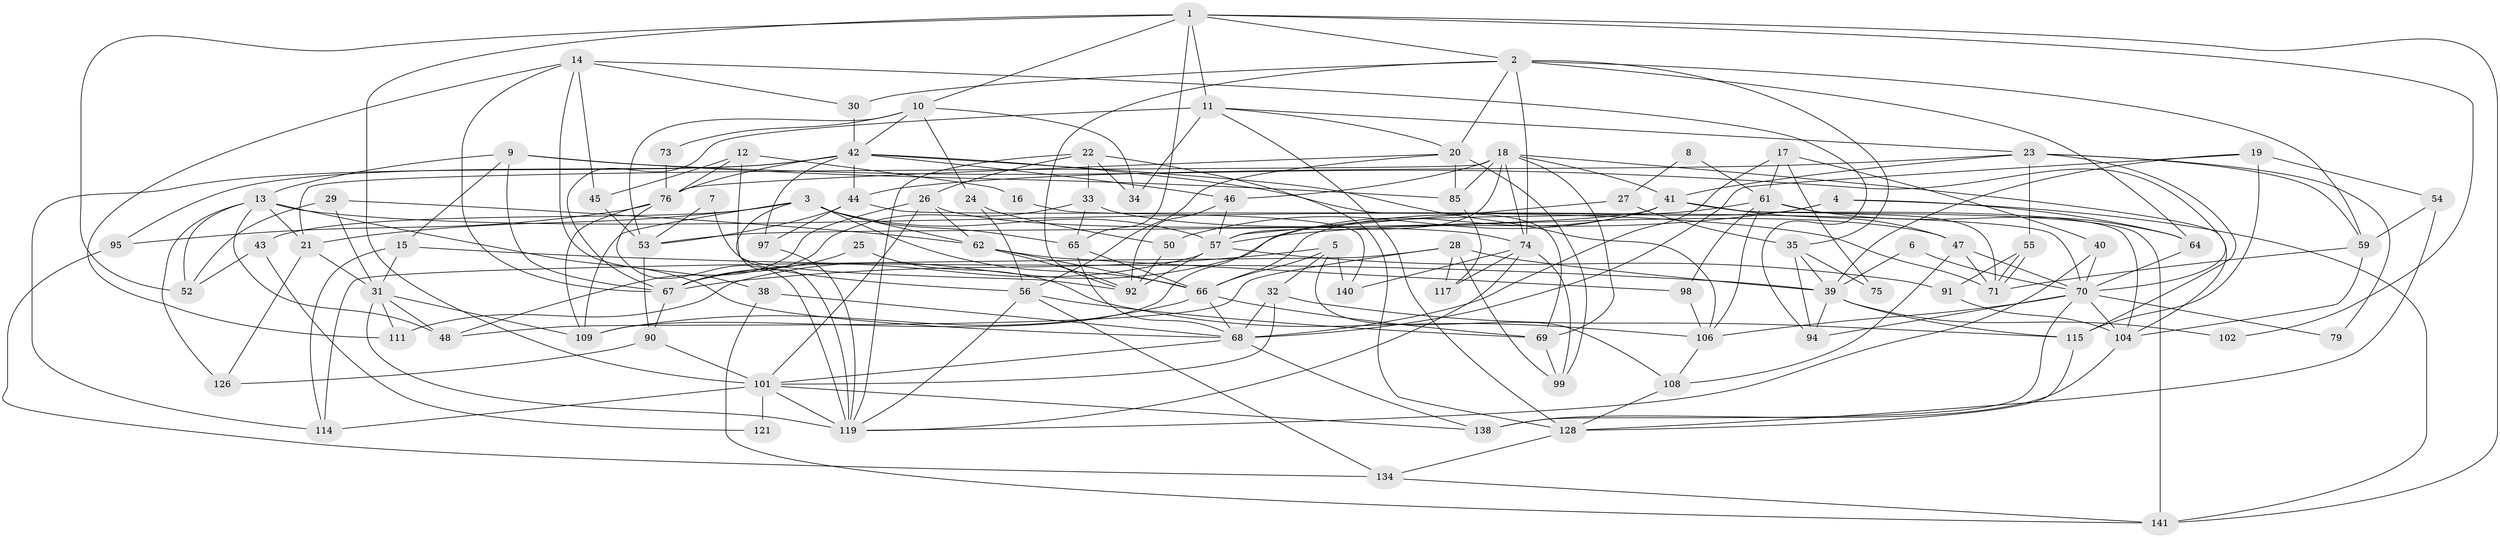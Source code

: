 // Generated by graph-tools (version 1.1) at 2025/52/02/27/25 19:52:05]
// undirected, 96 vertices, 233 edges
graph export_dot {
graph [start="1"]
  node [color=gray90,style=filled];
  1 [super="+131"];
  2 [super="+60"];
  3 [super="+36"];
  4 [super="+83"];
  5 [super="+129"];
  6;
  7;
  8;
  9 [super="+105"];
  10 [super="+51"];
  11 [super="+136"];
  12;
  13 [super="+82"];
  14 [super="+135"];
  15;
  16;
  17 [super="+116"];
  18 [super="+80"];
  19;
  20 [super="+89"];
  21 [super="+37"];
  22 [super="+100"];
  23;
  24;
  25;
  26;
  27;
  28 [super="+58"];
  29;
  30;
  31 [super="+72"];
  32 [super="+143"];
  33 [super="+88"];
  34 [super="+124"];
  35 [super="+63"];
  38 [super="+120"];
  39 [super="+93"];
  40;
  41 [super="+78"];
  42 [super="+49"];
  43;
  44 [super="+87"];
  45;
  46;
  47;
  48;
  50 [super="+84"];
  52;
  53 [super="+132"];
  54;
  55;
  56;
  57 [super="+122"];
  59 [super="+77"];
  61 [super="+103"];
  62 [super="+96"];
  64 [super="+139"];
  65;
  66 [super="+113"];
  67 [super="+81"];
  68 [super="+127"];
  69;
  70 [super="+86"];
  71 [super="+133"];
  73;
  74 [super="+118"];
  75;
  76 [super="+130"];
  79;
  85 [super="+144"];
  90 [super="+107"];
  91;
  92 [super="+110"];
  94;
  95;
  97;
  98;
  99;
  101 [super="+112"];
  102;
  104 [super="+137"];
  106;
  108;
  109 [super="+142"];
  111;
  114;
  115 [super="+125"];
  117;
  119 [super="+123"];
  121;
  126;
  128;
  134;
  138;
  140;
  141;
  1 -- 141;
  1 -- 2;
  1 -- 52;
  1 -- 102;
  1 -- 65;
  1 -- 101;
  1 -- 11;
  1 -- 10;
  2 -- 74;
  2 -- 64;
  2 -- 35;
  2 -- 20;
  2 -- 30;
  2 -- 92;
  2 -- 59;
  3 -- 57;
  3 -- 43;
  3 -- 109;
  3 -- 65;
  3 -- 66;
  3 -- 21;
  3 -- 119;
  3 -- 62;
  4 -- 64 [weight=2];
  4 -- 57;
  4 -- 66;
  4 -- 141;
  5 -- 66;
  5 -- 32;
  5 -- 67;
  5 -- 140;
  5 -- 108;
  6 -- 70;
  6 -- 39;
  7 -- 92;
  7 -- 53;
  8 -- 27;
  8 -- 61;
  9 -- 13;
  9 -- 15;
  9 -- 104;
  9 -- 67;
  9 -- 85;
  10 -- 24;
  10 -- 42;
  10 -- 73;
  10 -- 34;
  10 -- 53;
  11 -- 23;
  11 -- 128;
  11 -- 20;
  11 -- 34;
  11 -- 67 [weight=2];
  12 -- 56;
  12 -- 16;
  12 -- 45;
  12 -- 76;
  13 -- 68;
  13 -- 21;
  13 -- 48;
  13 -- 52;
  13 -- 71;
  13 -- 126;
  14 -- 45;
  14 -- 38;
  14 -- 67;
  14 -- 94;
  14 -- 111;
  14 -- 30;
  15 -- 114;
  15 -- 31;
  15 -- 39;
  16 -- 140;
  17 -- 61;
  17 -- 68;
  17 -- 40;
  17 -- 75;
  18 -- 46;
  18 -- 21;
  18 -- 74;
  18 -- 69;
  18 -- 70;
  18 -- 85;
  18 -- 57;
  18 -- 41;
  19 -- 68;
  19 -- 39;
  19 -- 54;
  19 -- 115;
  20 -- 76;
  20 -- 99;
  20 -- 56;
  20 -- 85;
  21 -- 126;
  21 -- 31;
  22 -- 26;
  22 -- 34;
  22 -- 128;
  22 -- 33;
  22 -- 119;
  23 -- 55;
  23 -- 44;
  23 -- 79;
  23 -- 115;
  23 -- 59;
  23 -- 41;
  24 -- 56;
  24 -- 50;
  25 -- 67;
  25 -- 106;
  26 -- 74;
  26 -- 48;
  26 -- 101;
  26 -- 62;
  27 -- 35;
  27 -- 57;
  28 -- 99;
  28 -- 114;
  28 -- 48;
  28 -- 117;
  28 -- 39;
  29 -- 52;
  29 -- 31;
  29 -- 62;
  30 -- 42;
  31 -- 109;
  31 -- 48;
  31 -- 111;
  31 -- 119;
  32 -- 115;
  32 -- 68;
  32 -- 101;
  33 -- 65;
  33 -- 47;
  33 -- 67;
  35 -- 39;
  35 -- 75;
  35 -- 94;
  38 -- 68;
  38 -- 141;
  39 -- 94;
  39 -- 115;
  39 -- 102;
  40 -- 70;
  40 -- 119;
  41 -- 47;
  41 -- 53;
  41 -- 104;
  41 -- 50;
  41 -- 141;
  41 -- 109;
  42 -- 106;
  42 -- 69;
  42 -- 46;
  42 -- 97;
  42 -- 114;
  42 -- 95;
  42 -- 44;
  42 -- 76;
  43 -- 52;
  43 -- 121;
  44 -- 53;
  44 -- 70;
  44 -- 97;
  45 -- 53;
  46 -- 57;
  46 -- 92;
  47 -- 108;
  47 -- 70;
  47 -- 71;
  50 -- 92;
  53 -- 90;
  54 -- 59;
  54 -- 128;
  55 -- 71;
  55 -- 71;
  55 -- 91;
  56 -- 69;
  56 -- 134;
  56 -- 119;
  57 -- 92;
  57 -- 91;
  57 -- 67;
  59 -- 71;
  59 -- 104;
  61 -- 71;
  61 -- 98;
  61 -- 106;
  61 -- 111;
  61 -- 64 [weight=2];
  62 -- 98;
  62 -- 92;
  62 -- 66;
  64 -- 70 [weight=2];
  65 -- 66;
  65 -- 68;
  66 -- 69;
  66 -- 109;
  66 -- 68;
  67 -- 90;
  68 -- 101 [weight=2];
  68 -- 138;
  69 -- 99;
  70 -- 79;
  70 -- 94;
  70 -- 106;
  70 -- 138;
  70 -- 104;
  73 -- 76;
  74 -- 99;
  74 -- 119;
  74 -- 117;
  74 -- 140;
  76 -- 119;
  76 -- 109;
  76 -- 95;
  85 -- 117;
  90 -- 101;
  90 -- 126;
  91 -- 104;
  95 -- 134;
  97 -- 119;
  98 -- 106;
  101 -- 114;
  101 -- 138;
  101 -- 121;
  101 -- 119;
  104 -- 138;
  106 -- 108;
  108 -- 128;
  115 -- 128;
  128 -- 134;
  134 -- 141;
}
